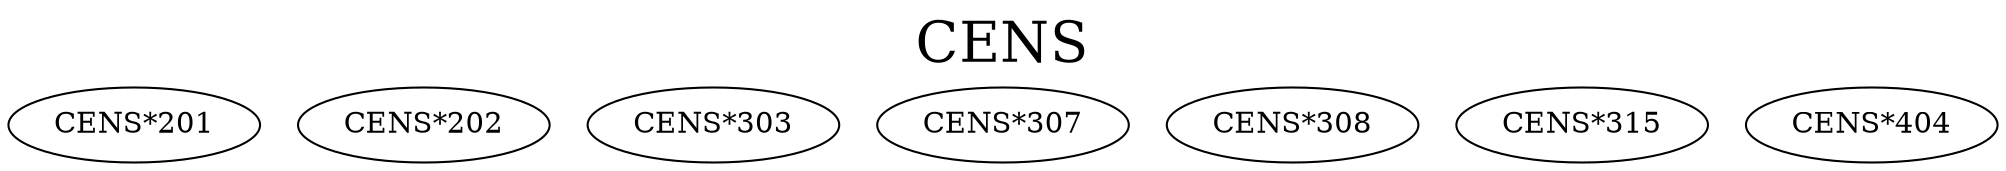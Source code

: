 digraph CENS {
labelloc = "t";
label = "CENS"
fontsize = 27;
"CENS*201"
"CENS*202"
"CENS*303"
"CENS*307"
"CENS*308"
"CENS*315"
"CENS*404"
}
